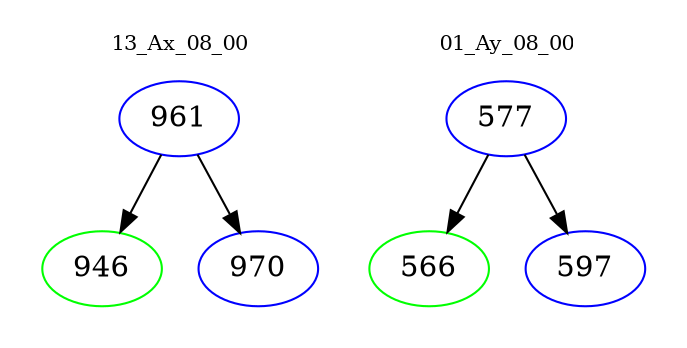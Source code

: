 digraph{
subgraph cluster_0 {
color = white
label = "13_Ax_08_00";
fontsize=10;
T0_961 [label="961", color="blue"]
T0_961 -> T0_946 [color="black"]
T0_946 [label="946", color="green"]
T0_961 -> T0_970 [color="black"]
T0_970 [label="970", color="blue"]
}
subgraph cluster_1 {
color = white
label = "01_Ay_08_00";
fontsize=10;
T1_577 [label="577", color="blue"]
T1_577 -> T1_566 [color="black"]
T1_566 [label="566", color="green"]
T1_577 -> T1_597 [color="black"]
T1_597 [label="597", color="blue"]
}
}
